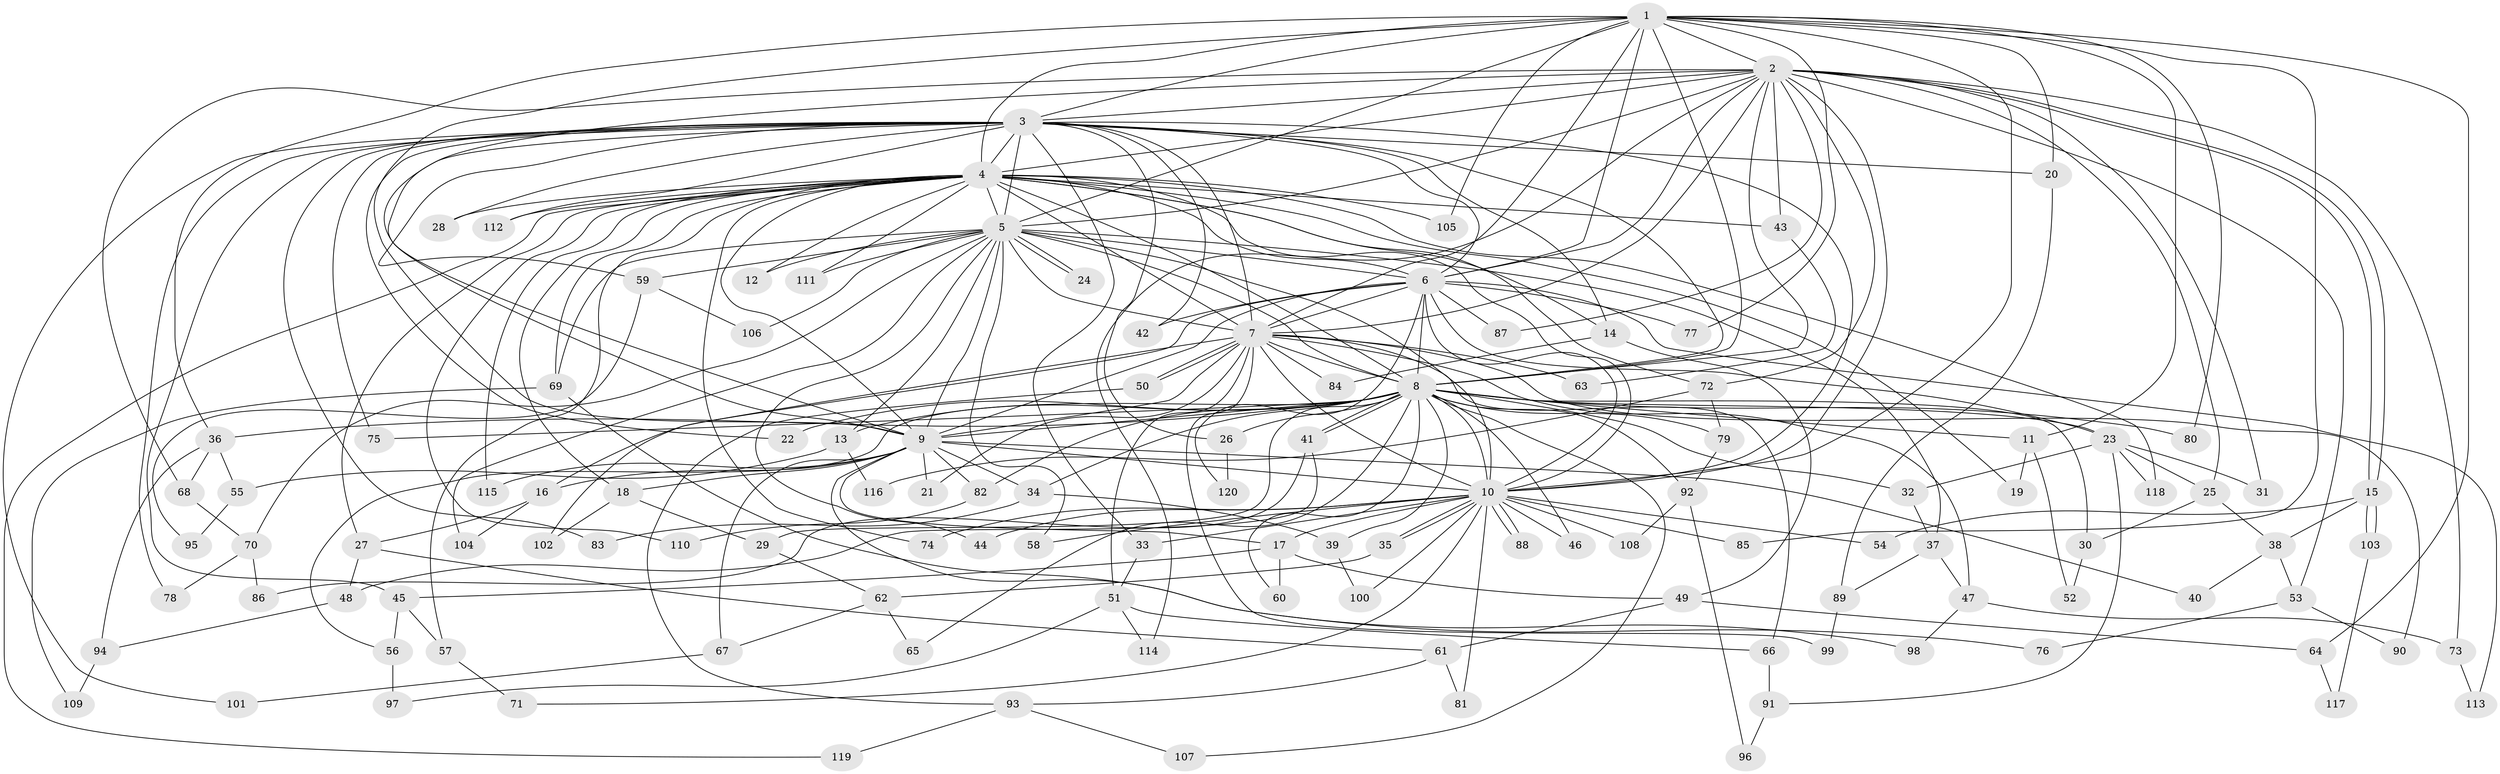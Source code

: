 // coarse degree distribution, {12: 0.011904761904761904, 17: 0.011904761904761904, 18: 0.011904761904761904, 42: 0.011904761904761904, 35: 0.011904761904761904, 16: 0.011904761904761904, 4: 0.2261904761904762, 2: 0.39285714285714285, 3: 0.25, 7: 0.011904761904761904, 5: 0.023809523809523808, 1: 0.023809523809523808}
// Generated by graph-tools (version 1.1) at 2025/17/03/04/25 18:17:30]
// undirected, 120 vertices, 265 edges
graph export_dot {
graph [start="1"]
  node [color=gray90,style=filled];
  1;
  2;
  3;
  4;
  5;
  6;
  7;
  8;
  9;
  10;
  11;
  12;
  13;
  14;
  15;
  16;
  17;
  18;
  19;
  20;
  21;
  22;
  23;
  24;
  25;
  26;
  27;
  28;
  29;
  30;
  31;
  32;
  33;
  34;
  35;
  36;
  37;
  38;
  39;
  40;
  41;
  42;
  43;
  44;
  45;
  46;
  47;
  48;
  49;
  50;
  51;
  52;
  53;
  54;
  55;
  56;
  57;
  58;
  59;
  60;
  61;
  62;
  63;
  64;
  65;
  66;
  67;
  68;
  69;
  70;
  71;
  72;
  73;
  74;
  75;
  76;
  77;
  78;
  79;
  80;
  81;
  82;
  83;
  84;
  85;
  86;
  87;
  88;
  89;
  90;
  91;
  92;
  93;
  94;
  95;
  96;
  97;
  98;
  99;
  100;
  101;
  102;
  103;
  104;
  105;
  106;
  107;
  108;
  109;
  110;
  111;
  112;
  113;
  114;
  115;
  116;
  117;
  118;
  119;
  120;
  1 -- 2;
  1 -- 3;
  1 -- 4;
  1 -- 5;
  1 -- 6;
  1 -- 7;
  1 -- 8;
  1 -- 9;
  1 -- 10;
  1 -- 11;
  1 -- 20;
  1 -- 36;
  1 -- 64;
  1 -- 77;
  1 -- 80;
  1 -- 85;
  1 -- 105;
  2 -- 3;
  2 -- 4;
  2 -- 5;
  2 -- 6;
  2 -- 7;
  2 -- 8;
  2 -- 9;
  2 -- 10;
  2 -- 15;
  2 -- 15;
  2 -- 25;
  2 -- 31;
  2 -- 43;
  2 -- 53;
  2 -- 68;
  2 -- 72;
  2 -- 73;
  2 -- 87;
  2 -- 114;
  3 -- 4;
  3 -- 5;
  3 -- 6;
  3 -- 7;
  3 -- 8;
  3 -- 9;
  3 -- 10;
  3 -- 14;
  3 -- 20;
  3 -- 22;
  3 -- 26;
  3 -- 28;
  3 -- 33;
  3 -- 42;
  3 -- 45;
  3 -- 59;
  3 -- 75;
  3 -- 78;
  3 -- 83;
  3 -- 101;
  3 -- 112;
  4 -- 5;
  4 -- 6;
  4 -- 7;
  4 -- 8;
  4 -- 9;
  4 -- 10;
  4 -- 12;
  4 -- 14;
  4 -- 18;
  4 -- 19;
  4 -- 27;
  4 -- 28;
  4 -- 43;
  4 -- 57;
  4 -- 69;
  4 -- 72;
  4 -- 74;
  4 -- 105;
  4 -- 110;
  4 -- 111;
  4 -- 112;
  4 -- 115;
  4 -- 118;
  4 -- 119;
  5 -- 6;
  5 -- 7;
  5 -- 8;
  5 -- 9;
  5 -- 10;
  5 -- 12;
  5 -- 13;
  5 -- 24;
  5 -- 24;
  5 -- 37;
  5 -- 44;
  5 -- 58;
  5 -- 59;
  5 -- 69;
  5 -- 70;
  5 -- 104;
  5 -- 106;
  5 -- 111;
  6 -- 7;
  6 -- 8;
  6 -- 9;
  6 -- 10;
  6 -- 23;
  6 -- 42;
  6 -- 77;
  6 -- 87;
  6 -- 102;
  6 -- 113;
  6 -- 120;
  7 -- 8;
  7 -- 9;
  7 -- 10;
  7 -- 16;
  7 -- 21;
  7 -- 47;
  7 -- 50;
  7 -- 50;
  7 -- 51;
  7 -- 63;
  7 -- 66;
  7 -- 84;
  7 -- 90;
  7 -- 99;
  8 -- 9;
  8 -- 10;
  8 -- 11;
  8 -- 13;
  8 -- 22;
  8 -- 23;
  8 -- 26;
  8 -- 29;
  8 -- 30;
  8 -- 32;
  8 -- 34;
  8 -- 36;
  8 -- 39;
  8 -- 41;
  8 -- 41;
  8 -- 46;
  8 -- 56;
  8 -- 60;
  8 -- 65;
  8 -- 75;
  8 -- 79;
  8 -- 80;
  8 -- 82;
  8 -- 92;
  8 -- 107;
  9 -- 10;
  9 -- 16;
  9 -- 17;
  9 -- 18;
  9 -- 21;
  9 -- 34;
  9 -- 40;
  9 -- 67;
  9 -- 82;
  9 -- 98;
  9 -- 115;
  10 -- 17;
  10 -- 33;
  10 -- 35;
  10 -- 35;
  10 -- 44;
  10 -- 46;
  10 -- 54;
  10 -- 58;
  10 -- 71;
  10 -- 74;
  10 -- 81;
  10 -- 85;
  10 -- 88;
  10 -- 88;
  10 -- 100;
  10 -- 108;
  11 -- 19;
  11 -- 52;
  13 -- 55;
  13 -- 116;
  14 -- 49;
  14 -- 84;
  15 -- 38;
  15 -- 54;
  15 -- 103;
  15 -- 103;
  16 -- 27;
  16 -- 104;
  17 -- 45;
  17 -- 49;
  17 -- 60;
  18 -- 29;
  18 -- 102;
  20 -- 89;
  23 -- 25;
  23 -- 31;
  23 -- 32;
  23 -- 91;
  23 -- 118;
  25 -- 30;
  25 -- 38;
  26 -- 120;
  27 -- 48;
  27 -- 61;
  29 -- 62;
  30 -- 52;
  32 -- 37;
  33 -- 51;
  34 -- 39;
  34 -- 83;
  35 -- 62;
  36 -- 55;
  36 -- 68;
  36 -- 94;
  37 -- 47;
  37 -- 89;
  38 -- 40;
  38 -- 53;
  39 -- 100;
  41 -- 48;
  41 -- 86;
  43 -- 63;
  45 -- 56;
  45 -- 57;
  47 -- 73;
  47 -- 98;
  48 -- 94;
  49 -- 61;
  49 -- 64;
  50 -- 93;
  51 -- 66;
  51 -- 97;
  51 -- 114;
  53 -- 76;
  53 -- 90;
  55 -- 95;
  56 -- 97;
  57 -- 71;
  59 -- 95;
  59 -- 106;
  61 -- 81;
  61 -- 93;
  62 -- 65;
  62 -- 67;
  64 -- 117;
  66 -- 91;
  67 -- 101;
  68 -- 70;
  69 -- 76;
  69 -- 109;
  70 -- 78;
  70 -- 86;
  72 -- 79;
  72 -- 116;
  73 -- 113;
  79 -- 92;
  82 -- 110;
  89 -- 99;
  91 -- 96;
  92 -- 96;
  92 -- 108;
  93 -- 107;
  93 -- 119;
  94 -- 109;
  103 -- 117;
}
